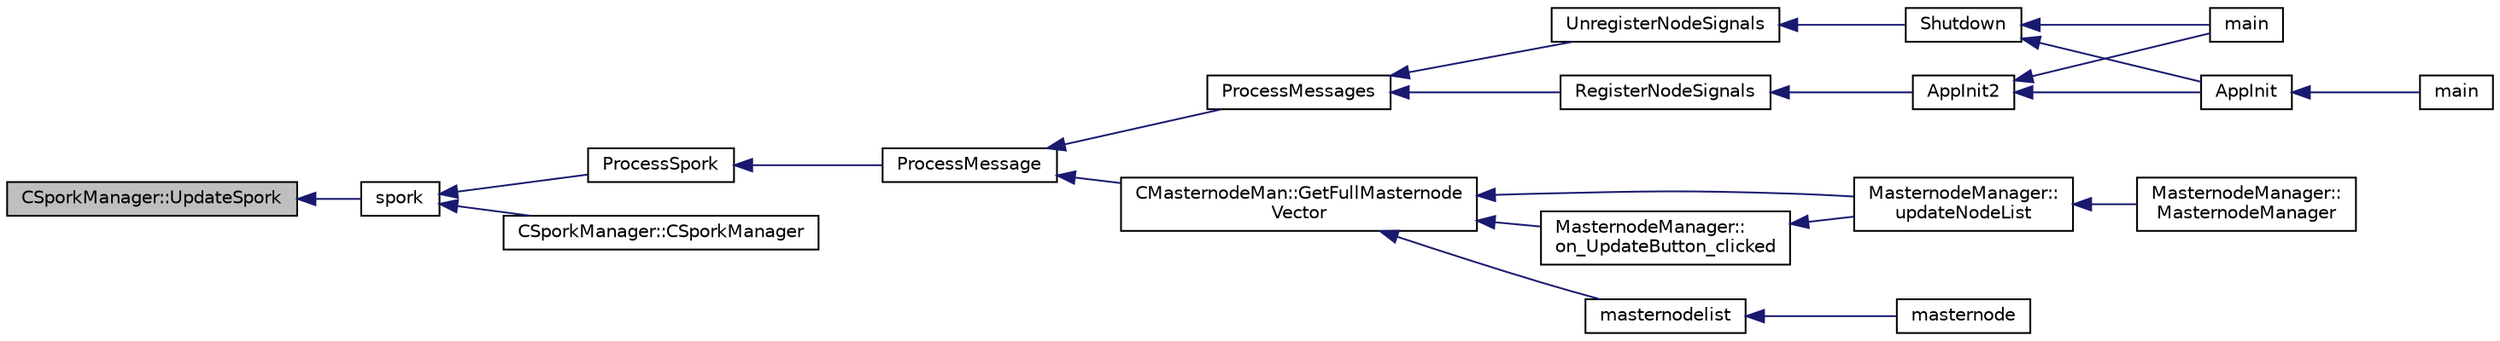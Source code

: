 digraph "CSporkManager::UpdateSpork"
{
  edge [fontname="Helvetica",fontsize="10",labelfontname="Helvetica",labelfontsize="10"];
  node [fontname="Helvetica",fontsize="10",shape=record];
  rankdir="LR";
  Node513 [label="CSporkManager::UpdateSpork",height=0.2,width=0.4,color="black", fillcolor="grey75", style="filled", fontcolor="black"];
  Node513 -> Node514 [dir="back",color="midnightblue",fontsize="10",style="solid",fontname="Helvetica"];
  Node514 [label="spork",height=0.2,width=0.4,color="black", fillcolor="white", style="filled",URL="$db/d48/rpcmisc_8cpp.html#a8dcc7f3e5749bbd1dad163b85d0abdcb"];
  Node514 -> Node515 [dir="back",color="midnightblue",fontsize="10",style="solid",fontname="Helvetica"];
  Node515 [label="ProcessSpork",height=0.2,width=0.4,color="black", fillcolor="white", style="filled",URL="$d0/d24/spork_8h.html#a3f9c24c1f4c012152fb4422ca981610a"];
  Node515 -> Node516 [dir="back",color="midnightblue",fontsize="10",style="solid",fontname="Helvetica"];
  Node516 [label="ProcessMessage",height=0.2,width=0.4,color="black", fillcolor="white", style="filled",URL="$df/d0a/main_8cpp.html#a8ba92b1a4bce3c835e887a9073d17d8e"];
  Node516 -> Node517 [dir="back",color="midnightblue",fontsize="10",style="solid",fontname="Helvetica"];
  Node517 [label="ProcessMessages",height=0.2,width=0.4,color="black", fillcolor="white", style="filled",URL="$d4/dbf/main_8h.html#a196f9318f02448b85b28d612698934fd"];
  Node517 -> Node518 [dir="back",color="midnightblue",fontsize="10",style="solid",fontname="Helvetica"];
  Node518 [label="RegisterNodeSignals",height=0.2,width=0.4,color="black", fillcolor="white", style="filled",URL="$d4/dbf/main_8h.html#ab02615ff65f91d69f8d786ec900baa8a",tooltip="Register with a network node to receive its signals. "];
  Node518 -> Node519 [dir="back",color="midnightblue",fontsize="10",style="solid",fontname="Helvetica"];
  Node519 [label="AppInit2",height=0.2,width=0.4,color="black", fillcolor="white", style="filled",URL="$d8/dc0/init_8h.html#a1a4c1bfbf6ba1db77e988b89b9cadfd3",tooltip="Initialize ion. "];
  Node519 -> Node520 [dir="back",color="midnightblue",fontsize="10",style="solid",fontname="Helvetica"];
  Node520 [label="AppInit",height=0.2,width=0.4,color="black", fillcolor="white", style="filled",URL="$d4/d35/iond_8cpp.html#ac59316b767e6984e1285f0531275286b"];
  Node520 -> Node521 [dir="back",color="midnightblue",fontsize="10",style="solid",fontname="Helvetica"];
  Node521 [label="main",height=0.2,width=0.4,color="black", fillcolor="white", style="filled",URL="$d4/d35/iond_8cpp.html#a0ddf1224851353fc92bfbff6f499fa97"];
  Node519 -> Node522 [dir="back",color="midnightblue",fontsize="10",style="solid",fontname="Helvetica"];
  Node522 [label="main",height=0.2,width=0.4,color="black", fillcolor="white", style="filled",URL="$d5/d2d/ion_8cpp.html#a0ddf1224851353fc92bfbff6f499fa97"];
  Node517 -> Node523 [dir="back",color="midnightblue",fontsize="10",style="solid",fontname="Helvetica"];
  Node523 [label="UnregisterNodeSignals",height=0.2,width=0.4,color="black", fillcolor="white", style="filled",URL="$d4/dbf/main_8h.html#a3ef0cc6e9d9d6435ee2a5569244d6ebd",tooltip="Unregister a network node. "];
  Node523 -> Node524 [dir="back",color="midnightblue",fontsize="10",style="solid",fontname="Helvetica"];
  Node524 [label="Shutdown",height=0.2,width=0.4,color="black", fillcolor="white", style="filled",URL="$d8/dc0/init_8h.html#ac5f038c2b480cf9ef5e19e3eba8dbaf9"];
  Node524 -> Node520 [dir="back",color="midnightblue",fontsize="10",style="solid",fontname="Helvetica"];
  Node524 -> Node522 [dir="back",color="midnightblue",fontsize="10",style="solid",fontname="Helvetica"];
  Node516 -> Node525 [dir="back",color="midnightblue",fontsize="10",style="solid",fontname="Helvetica"];
  Node525 [label="CMasternodeMan::GetFullMasternode\lVector",height=0.2,width=0.4,color="black", fillcolor="white", style="filled",URL="$dc/d6b/class_c_masternode_man.html#ab39e213a7601e1bef2eba1d5d63206f5"];
  Node525 -> Node526 [dir="back",color="midnightblue",fontsize="10",style="solid",fontname="Helvetica"];
  Node526 [label="MasternodeManager::\lupdateNodeList",height=0.2,width=0.4,color="black", fillcolor="white", style="filled",URL="$d9/d70/class_masternode_manager.html#a5485a8bd6ccf673027165cc1207dfae9"];
  Node526 -> Node527 [dir="back",color="midnightblue",fontsize="10",style="solid",fontname="Helvetica"];
  Node527 [label="MasternodeManager::\lMasternodeManager",height=0.2,width=0.4,color="black", fillcolor="white", style="filled",URL="$d9/d70/class_masternode_manager.html#ad18cb99065e056e6b791e2356de826bf"];
  Node525 -> Node528 [dir="back",color="midnightblue",fontsize="10",style="solid",fontname="Helvetica"];
  Node528 [label="MasternodeManager::\lon_UpdateButton_clicked",height=0.2,width=0.4,color="black", fillcolor="white", style="filled",URL="$d9/d70/class_masternode_manager.html#ae8d07b4d869e3eb09fe1be445eff0430"];
  Node528 -> Node526 [dir="back",color="midnightblue",fontsize="10",style="solid",fontname="Helvetica"];
  Node525 -> Node529 [dir="back",color="midnightblue",fontsize="10",style="solid",fontname="Helvetica"];
  Node529 [label="masternodelist",height=0.2,width=0.4,color="black", fillcolor="white", style="filled",URL="$d5/d6b/rpcstashedsend_8cpp.html#a3a7ed7e37f21eb2912afc6e776f7236c"];
  Node529 -> Node530 [dir="back",color="midnightblue",fontsize="10",style="solid",fontname="Helvetica"];
  Node530 [label="masternode",height=0.2,width=0.4,color="black", fillcolor="white", style="filled",URL="$d5/d6b/rpcstashedsend_8cpp.html#a30609e443aeb47c29ed0878d16b1b5e1"];
  Node514 -> Node531 [dir="back",color="midnightblue",fontsize="10",style="solid",fontname="Helvetica"];
  Node531 [label="CSporkManager::CSporkManager",height=0.2,width=0.4,color="black", fillcolor="white", style="filled",URL="$d2/d5e/class_c_spork_manager.html#af25ba284196ede7288bc9855e7f8a8a5"];
}
